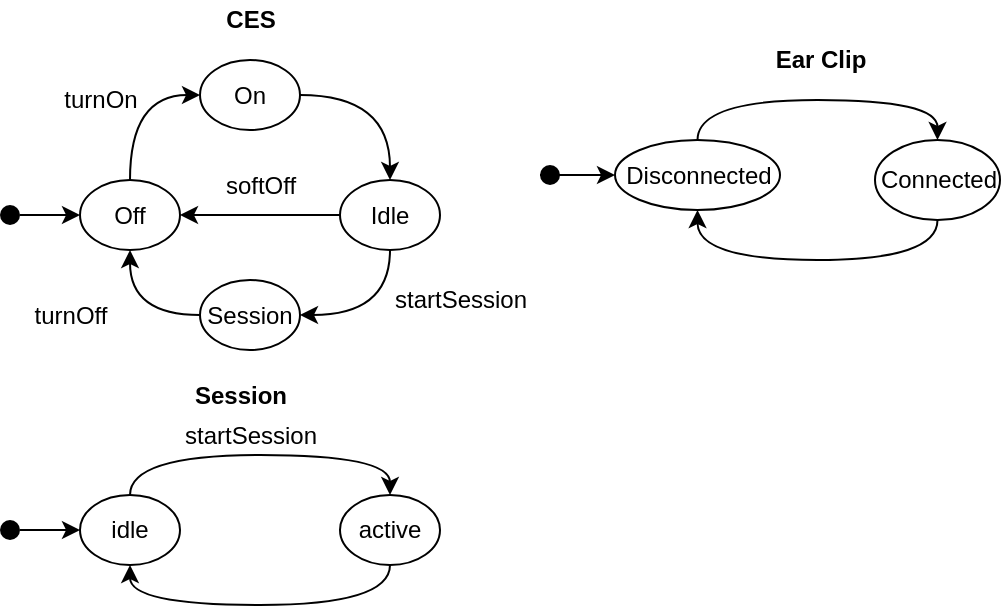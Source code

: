 <mxfile version="16.5.1" type="device"><diagram id="-RUBcIqsz2gJAefKFswc" name="Page-1"><mxGraphModel dx="1102" dy="865" grid="1" gridSize="10" guides="1" tooltips="1" connect="1" arrows="1" fold="1" page="1" pageScale="1" pageWidth="900" pageHeight="1200" math="0" shadow="0"><root><mxCell id="0"/><mxCell id="1" parent="0"/><mxCell id="EcvGjWQxpa2MH5d_Xx7j-1" value="&lt;b&gt;CES&lt;/b&gt;" style="text;html=1;align=center;verticalAlign=middle;resizable=0;points=[];autosize=1;strokeColor=none;fillColor=none;" parent="1" vertex="1"><mxGeometry x="145" y="20" width="40" height="20" as="geometry"/></mxCell><mxCell id="EcvGjWQxpa2MH5d_Xx7j-2" value="&lt;b&gt;Ear Clip&lt;/b&gt;" style="text;html=1;align=center;verticalAlign=middle;resizable=0;points=[];autosize=1;strokeColor=none;fillColor=none;" parent="1" vertex="1"><mxGeometry x="420" y="40" width="60" height="20" as="geometry"/></mxCell><mxCell id="EcvGjWQxpa2MH5d_Xx7j-3" value="&lt;b&gt;Session&lt;/b&gt;" style="text;html=1;align=center;verticalAlign=middle;resizable=0;points=[];autosize=1;strokeColor=none;fillColor=none;" parent="1" vertex="1"><mxGeometry x="130" y="207.5" width="60" height="20" as="geometry"/></mxCell><mxCell id="EcvGjWQxpa2MH5d_Xx7j-40" style="edgeStyle=orthogonalEdgeStyle;curved=1;rounded=0;orthogonalLoop=1;jettySize=auto;html=1;" parent="1" source="EcvGjWQxpa2MH5d_Xx7j-5" target="EcvGjWQxpa2MH5d_Xx7j-10" edge="1"><mxGeometry relative="1" as="geometry"/></mxCell><mxCell id="EcvGjWQxpa2MH5d_Xx7j-5" value="" style="shape=ellipse;fillColor=#000000;strokeColor=none;html=1;sketch=0;" parent="1" vertex="1"><mxGeometry x="40" y="122.5" width="10" height="10" as="geometry"/></mxCell><mxCell id="EcvGjWQxpa2MH5d_Xx7j-36" style="edgeStyle=orthogonalEdgeStyle;curved=1;rounded=0;orthogonalLoop=1;jettySize=auto;html=1;exitX=0.5;exitY=0;exitDx=0;exitDy=0;entryX=0;entryY=0.5;entryDx=0;entryDy=0;" parent="1" source="EcvGjWQxpa2MH5d_Xx7j-10" target="EcvGjWQxpa2MH5d_Xx7j-13" edge="1"><mxGeometry relative="1" as="geometry"/></mxCell><mxCell id="EcvGjWQxpa2MH5d_Xx7j-10" value="Off" style="ellipse;whiteSpace=wrap;html=1;fillColor=#FFFFFF;" parent="1" vertex="1"><mxGeometry x="80" y="110" width="50" height="35" as="geometry"/></mxCell><mxCell id="EcvGjWQxpa2MH5d_Xx7j-39" style="edgeStyle=orthogonalEdgeStyle;curved=1;rounded=0;orthogonalLoop=1;jettySize=auto;html=1;exitX=0;exitY=0.5;exitDx=0;exitDy=0;entryX=0.5;entryY=1;entryDx=0;entryDy=0;" parent="1" source="EcvGjWQxpa2MH5d_Xx7j-11" target="EcvGjWQxpa2MH5d_Xx7j-10" edge="1"><mxGeometry relative="1" as="geometry"/></mxCell><mxCell id="EcvGjWQxpa2MH5d_Xx7j-11" value="Session" style="ellipse;whiteSpace=wrap;html=1;fillColor=#FFFFFF;" parent="1" vertex="1"><mxGeometry x="140" y="160" width="50" height="35" as="geometry"/></mxCell><mxCell id="EcvGjWQxpa2MH5d_Xx7j-38" style="edgeStyle=orthogonalEdgeStyle;curved=1;rounded=0;orthogonalLoop=1;jettySize=auto;html=1;exitX=0.5;exitY=1;exitDx=0;exitDy=0;entryX=1;entryY=0.5;entryDx=0;entryDy=0;" parent="1" source="EcvGjWQxpa2MH5d_Xx7j-12" target="EcvGjWQxpa2MH5d_Xx7j-11" edge="1"><mxGeometry relative="1" as="geometry"/></mxCell><mxCell id="lFJMC91ObKObGEA3eyF3-2" style="edgeStyle=orthogonalEdgeStyle;rounded=0;orthogonalLoop=1;jettySize=auto;html=1;" edge="1" parent="1" source="EcvGjWQxpa2MH5d_Xx7j-12" target="EcvGjWQxpa2MH5d_Xx7j-10"><mxGeometry relative="1" as="geometry"/></mxCell><mxCell id="EcvGjWQxpa2MH5d_Xx7j-12" value="Idle" style="ellipse;whiteSpace=wrap;html=1;fillColor=#FFFFFF;" parent="1" vertex="1"><mxGeometry x="210" y="110" width="50" height="35" as="geometry"/></mxCell><mxCell id="EcvGjWQxpa2MH5d_Xx7j-37" style="edgeStyle=orthogonalEdgeStyle;curved=1;rounded=0;orthogonalLoop=1;jettySize=auto;html=1;exitX=1;exitY=0.5;exitDx=0;exitDy=0;" parent="1" source="EcvGjWQxpa2MH5d_Xx7j-13" target="EcvGjWQxpa2MH5d_Xx7j-12" edge="1"><mxGeometry relative="1" as="geometry"/></mxCell><mxCell id="EcvGjWQxpa2MH5d_Xx7j-13" value="On" style="ellipse;whiteSpace=wrap;html=1;fillColor=#FFFFFF;" parent="1" vertex="1"><mxGeometry x="140" y="50" width="50" height="35" as="geometry"/></mxCell><mxCell id="EcvGjWQxpa2MH5d_Xx7j-51" style="edgeStyle=orthogonalEdgeStyle;curved=1;rounded=0;orthogonalLoop=1;jettySize=auto;html=1;entryX=0;entryY=0.5;entryDx=0;entryDy=0;exitX=0;exitY=0.5;exitDx=0;exitDy=0;" parent="1" source="EcvGjWQxpa2MH5d_Xx7j-19" target="EcvGjWQxpa2MH5d_Xx7j-20" edge="1"><mxGeometry relative="1" as="geometry"><mxPoint x="320" y="107.5" as="sourcePoint"/></mxGeometry></mxCell><mxCell id="EcvGjWQxpa2MH5d_Xx7j-19" value="" style="shape=ellipse;fillColor=#000000;strokeColor=none;html=1;sketch=0;" parent="1" vertex="1"><mxGeometry x="310" y="102.5" width="10" height="10" as="geometry"/></mxCell><mxCell id="EcvGjWQxpa2MH5d_Xx7j-33" style="edgeStyle=orthogonalEdgeStyle;curved=1;rounded=0;orthogonalLoop=1;jettySize=auto;html=1;exitX=0.5;exitY=0;exitDx=0;exitDy=0;entryX=0.5;entryY=0;entryDx=0;entryDy=0;" parent="1" source="EcvGjWQxpa2MH5d_Xx7j-20" target="EcvGjWQxpa2MH5d_Xx7j-21" edge="1"><mxGeometry relative="1" as="geometry"/></mxCell><mxCell id="EcvGjWQxpa2MH5d_Xx7j-20" value="Disconnected" style="ellipse;whiteSpace=wrap;html=1;fillColor=#FFFFFF;" parent="1" vertex="1"><mxGeometry x="347.5" y="90" width="82.5" height="35" as="geometry"/></mxCell><mxCell id="EcvGjWQxpa2MH5d_Xx7j-34" style="edgeStyle=orthogonalEdgeStyle;curved=1;rounded=0;orthogonalLoop=1;jettySize=auto;html=1;exitX=0.5;exitY=1;exitDx=0;exitDy=0;entryX=0.5;entryY=1;entryDx=0;entryDy=0;" parent="1" source="EcvGjWQxpa2MH5d_Xx7j-21" target="EcvGjWQxpa2MH5d_Xx7j-20" edge="1"><mxGeometry relative="1" as="geometry"/></mxCell><mxCell id="EcvGjWQxpa2MH5d_Xx7j-21" value="Connected" style="ellipse;whiteSpace=wrap;html=1;fillColor=#FFFFFF;" parent="1" vertex="1"><mxGeometry x="477.5" y="90" width="62.5" height="40" as="geometry"/></mxCell><mxCell id="EcvGjWQxpa2MH5d_Xx7j-42" style="edgeStyle=orthogonalEdgeStyle;curved=1;rounded=0;orthogonalLoop=1;jettySize=auto;html=1;" parent="1" source="EcvGjWQxpa2MH5d_Xx7j-22" target="EcvGjWQxpa2MH5d_Xx7j-23" edge="1"><mxGeometry relative="1" as="geometry"/></mxCell><mxCell id="EcvGjWQxpa2MH5d_Xx7j-22" value="" style="shape=ellipse;fillColor=#000000;strokeColor=none;html=1;sketch=0;" parent="1" vertex="1"><mxGeometry x="40" y="280" width="10" height="10" as="geometry"/></mxCell><mxCell id="EcvGjWQxpa2MH5d_Xx7j-31" style="edgeStyle=orthogonalEdgeStyle;curved=1;rounded=0;orthogonalLoop=1;jettySize=auto;html=1;exitX=0.5;exitY=0;exitDx=0;exitDy=0;entryX=0.5;entryY=0;entryDx=0;entryDy=0;" parent="1" source="EcvGjWQxpa2MH5d_Xx7j-23" target="EcvGjWQxpa2MH5d_Xx7j-24" edge="1"><mxGeometry relative="1" as="geometry"/></mxCell><mxCell id="EcvGjWQxpa2MH5d_Xx7j-23" value="idle" style="ellipse;whiteSpace=wrap;html=1;fillColor=#FFFFFF;" parent="1" vertex="1"><mxGeometry x="80" y="267.5" width="50" height="35" as="geometry"/></mxCell><mxCell id="EcvGjWQxpa2MH5d_Xx7j-32" style="edgeStyle=orthogonalEdgeStyle;curved=1;rounded=0;orthogonalLoop=1;jettySize=auto;html=1;exitX=0.5;exitY=1;exitDx=0;exitDy=0;entryX=0.5;entryY=1;entryDx=0;entryDy=0;" parent="1" source="EcvGjWQxpa2MH5d_Xx7j-24" target="EcvGjWQxpa2MH5d_Xx7j-23" edge="1"><mxGeometry relative="1" as="geometry"/></mxCell><mxCell id="EcvGjWQxpa2MH5d_Xx7j-24" value="active" style="ellipse;whiteSpace=wrap;html=1;fillColor=#FFFFFF;" parent="1" vertex="1"><mxGeometry x="210" y="267.5" width="50" height="35" as="geometry"/></mxCell><mxCell id="lFJMC91ObKObGEA3eyF3-4" value="turnOn" style="text;html=1;align=center;verticalAlign=middle;resizable=0;points=[];autosize=1;strokeColor=none;fillColor=none;" vertex="1" parent="1"><mxGeometry x="65" y="60" width="50" height="20" as="geometry"/></mxCell><mxCell id="lFJMC91ObKObGEA3eyF3-5" value="turnOff" style="text;html=1;align=center;verticalAlign=middle;resizable=0;points=[];autosize=1;strokeColor=none;fillColor=none;" vertex="1" parent="1"><mxGeometry x="50" y="167.5" width="50" height="20" as="geometry"/></mxCell><mxCell id="lFJMC91ObKObGEA3eyF3-6" value="softOff" style="text;html=1;align=center;verticalAlign=middle;resizable=0;points=[];autosize=1;strokeColor=none;fillColor=none;" vertex="1" parent="1"><mxGeometry x="145" y="102.5" width="50" height="20" as="geometry"/></mxCell><mxCell id="lFJMC91ObKObGEA3eyF3-7" value="startSession" style="text;html=1;align=center;verticalAlign=middle;resizable=0;points=[];autosize=1;strokeColor=none;fillColor=none;" vertex="1" parent="1"><mxGeometry x="230" y="160" width="80" height="20" as="geometry"/></mxCell><mxCell id="lFJMC91ObKObGEA3eyF3-9" value="startSession" style="text;html=1;align=center;verticalAlign=middle;resizable=0;points=[];autosize=1;strokeColor=none;fillColor=none;" vertex="1" parent="1"><mxGeometry x="125" y="227.5" width="80" height="20" as="geometry"/></mxCell></root></mxGraphModel></diagram></mxfile>